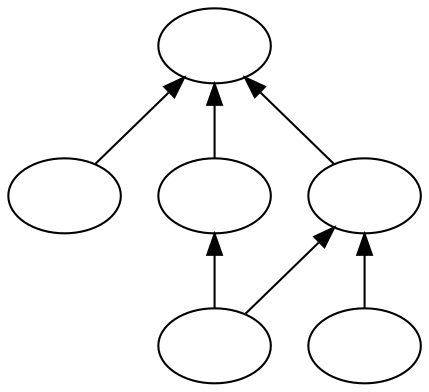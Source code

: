 digraph  NSGraph{rankdir = TB; edge[dir=back];
1 [label=""];
2 [label=""];
3 [label=""];
4 [label=""];
5 [label=""];
6 [label=""];
4 -> 1;
5 -> 1;
6 -> 2;
5 -> 3;
6 -> 4;
6 -> 5;
}